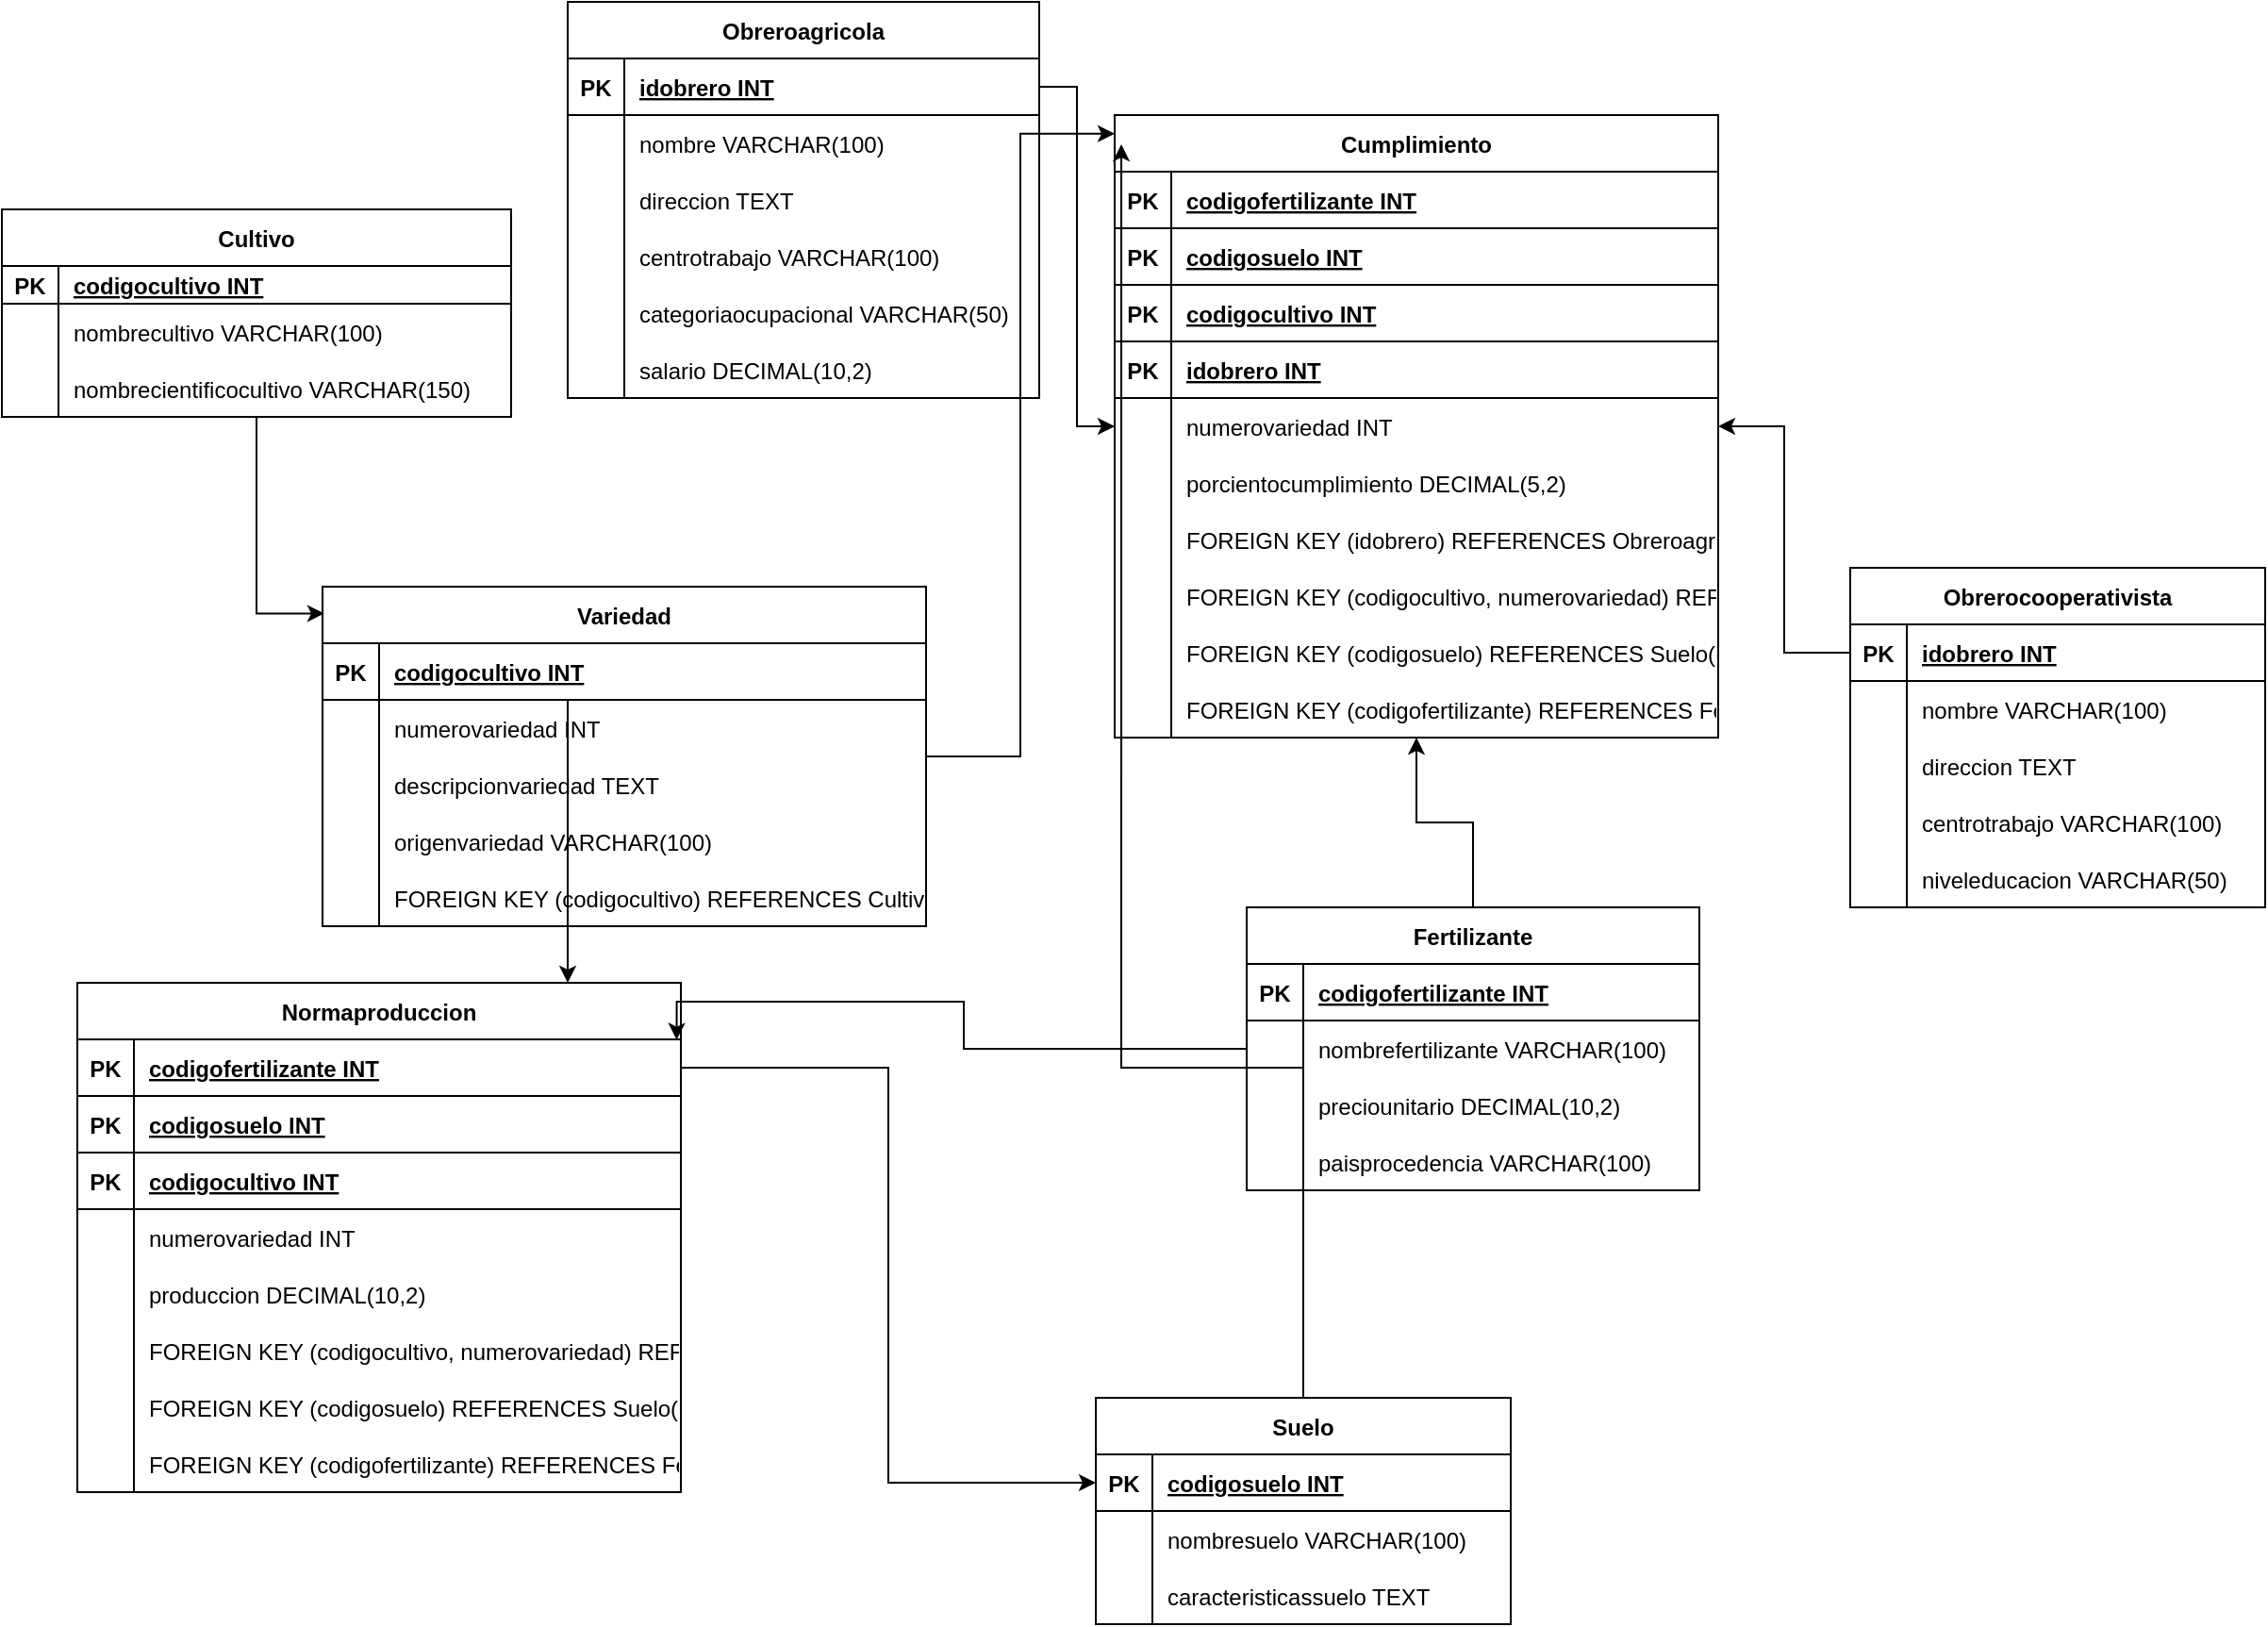 <mxfile version="26.1.1">
  <diagram name="Page-1" id="VPRhKg3xjhyGcCWHnTKq">
    <mxGraphModel dx="2670" dy="1009" grid="1" gridSize="10" guides="1" tooltips="1" connect="1" arrows="1" fold="1" page="1" pageScale="1" pageWidth="850" pageHeight="1100" math="0" shadow="0">
      <root>
        <mxCell id="0" />
        <mxCell id="1" parent="0" />
        <mxCell id="CzLlYmcvjoTz7bw3c2XL-1" value="Cultivo" style="shape=table;startSize=30;container=1;collapsible=1;childLayout=tableLayout;fixedRows=1;rowLines=0;fontStyle=1;align=center;resizeLast=1;" vertex="1" parent="1">
          <mxGeometry x="-800" y="200" width="270" height="110" as="geometry" />
        </mxCell>
        <mxCell id="CzLlYmcvjoTz7bw3c2XL-2" value="" style="shape=tableRow;horizontal=0;startSize=0;swimlaneHead=0;swimlaneBody=0;fillColor=none;collapsible=0;dropTarget=0;points=[[0,0.5],[1,0.5]];portConstraint=eastwest;strokeColor=inherit;top=0;left=0;right=0;bottom=1;" vertex="1" parent="CzLlYmcvjoTz7bw3c2XL-1">
          <mxGeometry y="30" width="270" height="20" as="geometry" />
        </mxCell>
        <mxCell id="CzLlYmcvjoTz7bw3c2XL-3" value="PK" style="shape=partialRectangle;overflow=hidden;connectable=0;fillColor=none;strokeColor=inherit;top=0;left=0;bottom=0;right=0;fontStyle=1;" vertex="1" parent="CzLlYmcvjoTz7bw3c2XL-2">
          <mxGeometry width="30" height="20" as="geometry">
            <mxRectangle width="30" height="20" as="alternateBounds" />
          </mxGeometry>
        </mxCell>
        <mxCell id="CzLlYmcvjoTz7bw3c2XL-4" value="codigocultivo INT " style="shape=partialRectangle;overflow=hidden;connectable=0;fillColor=none;align=left;strokeColor=inherit;top=0;left=0;bottom=0;right=0;spacingLeft=6;fontStyle=5;" vertex="1" parent="CzLlYmcvjoTz7bw3c2XL-2">
          <mxGeometry x="30" width="240" height="20" as="geometry">
            <mxRectangle width="240" height="20" as="alternateBounds" />
          </mxGeometry>
        </mxCell>
        <mxCell id="CzLlYmcvjoTz7bw3c2XL-5" value="" style="shape=tableRow;horizontal=0;startSize=0;swimlaneHead=0;swimlaneBody=0;fillColor=none;collapsible=0;dropTarget=0;points=[[0,0.5],[1,0.5]];portConstraint=eastwest;strokeColor=inherit;top=0;left=0;right=0;bottom=0;" vertex="1" parent="CzLlYmcvjoTz7bw3c2XL-1">
          <mxGeometry y="50" width="270" height="30" as="geometry" />
        </mxCell>
        <mxCell id="CzLlYmcvjoTz7bw3c2XL-6" value="" style="shape=partialRectangle;overflow=hidden;connectable=0;fillColor=none;strokeColor=inherit;top=0;left=0;bottom=0;right=0;" vertex="1" parent="CzLlYmcvjoTz7bw3c2XL-5">
          <mxGeometry width="30" height="30" as="geometry">
            <mxRectangle width="30" height="30" as="alternateBounds" />
          </mxGeometry>
        </mxCell>
        <mxCell id="CzLlYmcvjoTz7bw3c2XL-7" value="nombrecultivo VARCHAR(100)" style="shape=partialRectangle;overflow=hidden;connectable=0;fillColor=none;align=left;strokeColor=inherit;top=0;left=0;bottom=0;right=0;spacingLeft=6;" vertex="1" parent="CzLlYmcvjoTz7bw3c2XL-5">
          <mxGeometry x="30" width="240" height="30" as="geometry">
            <mxRectangle width="240" height="30" as="alternateBounds" />
          </mxGeometry>
        </mxCell>
        <mxCell id="CzLlYmcvjoTz7bw3c2XL-8" value="" style="shape=tableRow;horizontal=0;startSize=0;swimlaneHead=0;swimlaneBody=0;fillColor=none;collapsible=0;dropTarget=0;points=[[0,0.5],[1,0.5]];portConstraint=eastwest;strokeColor=inherit;top=0;left=0;right=0;bottom=0;" vertex="1" parent="CzLlYmcvjoTz7bw3c2XL-1">
          <mxGeometry y="80" width="270" height="30" as="geometry" />
        </mxCell>
        <mxCell id="CzLlYmcvjoTz7bw3c2XL-9" value="" style="shape=partialRectangle;overflow=hidden;connectable=0;fillColor=none;strokeColor=inherit;top=0;left=0;bottom=0;right=0;" vertex="1" parent="CzLlYmcvjoTz7bw3c2XL-8">
          <mxGeometry width="30" height="30" as="geometry">
            <mxRectangle width="30" height="30" as="alternateBounds" />
          </mxGeometry>
        </mxCell>
        <mxCell id="CzLlYmcvjoTz7bw3c2XL-10" value="nombrecientificocultivo VARCHAR(150)" style="shape=partialRectangle;overflow=hidden;connectable=0;fillColor=none;align=left;strokeColor=inherit;top=0;left=0;bottom=0;right=0;spacingLeft=6;" vertex="1" parent="CzLlYmcvjoTz7bw3c2XL-8">
          <mxGeometry x="30" width="240" height="30" as="geometry">
            <mxRectangle width="240" height="30" as="alternateBounds" />
          </mxGeometry>
        </mxCell>
        <mxCell id="CzLlYmcvjoTz7bw3c2XL-11" value="Variedad" style="shape=table;startSize=30;container=1;collapsible=1;childLayout=tableLayout;fixedRows=1;rowLines=0;fontStyle=1;align=center;resizeLast=1;" vertex="1" parent="1">
          <mxGeometry x="-630" y="400" width="320" height="180" as="geometry" />
        </mxCell>
        <mxCell id="CzLlYmcvjoTz7bw3c2XL-12" value="" style="shape=tableRow;horizontal=0;startSize=0;swimlaneHead=0;swimlaneBody=0;fillColor=none;collapsible=0;dropTarget=0;points=[[0,0.5],[1,0.5]];portConstraint=eastwest;strokeColor=inherit;top=0;left=0;right=0;bottom=1;" vertex="1" parent="CzLlYmcvjoTz7bw3c2XL-11">
          <mxGeometry y="30" width="320" height="30" as="geometry" />
        </mxCell>
        <mxCell id="CzLlYmcvjoTz7bw3c2XL-13" value="PK" style="shape=partialRectangle;overflow=hidden;connectable=0;fillColor=none;strokeColor=inherit;top=0;left=0;bottom=0;right=0;fontStyle=1;" vertex="1" parent="CzLlYmcvjoTz7bw3c2XL-12">
          <mxGeometry width="30" height="30" as="geometry">
            <mxRectangle width="30" height="30" as="alternateBounds" />
          </mxGeometry>
        </mxCell>
        <mxCell id="CzLlYmcvjoTz7bw3c2XL-14" value="codigocultivo INT" style="shape=partialRectangle;overflow=hidden;connectable=0;fillColor=none;align=left;strokeColor=inherit;top=0;left=0;bottom=0;right=0;spacingLeft=6;fontStyle=5;" vertex="1" parent="CzLlYmcvjoTz7bw3c2XL-12">
          <mxGeometry x="30" width="290" height="30" as="geometry">
            <mxRectangle width="290" height="30" as="alternateBounds" />
          </mxGeometry>
        </mxCell>
        <mxCell id="CzLlYmcvjoTz7bw3c2XL-15" value="" style="shape=tableRow;horizontal=0;startSize=0;swimlaneHead=0;swimlaneBody=0;fillColor=none;collapsible=0;dropTarget=0;points=[[0,0.5],[1,0.5]];portConstraint=eastwest;strokeColor=inherit;top=0;left=0;right=0;bottom=0;" vertex="1" parent="CzLlYmcvjoTz7bw3c2XL-11">
          <mxGeometry y="60" width="320" height="30" as="geometry" />
        </mxCell>
        <mxCell id="CzLlYmcvjoTz7bw3c2XL-16" value="" style="shape=partialRectangle;overflow=hidden;connectable=0;fillColor=none;strokeColor=inherit;top=0;left=0;bottom=0;right=0;" vertex="1" parent="CzLlYmcvjoTz7bw3c2XL-15">
          <mxGeometry width="30" height="30" as="geometry">
            <mxRectangle width="30" height="30" as="alternateBounds" />
          </mxGeometry>
        </mxCell>
        <mxCell id="CzLlYmcvjoTz7bw3c2XL-17" value="numerovariedad INT" style="shape=partialRectangle;overflow=hidden;connectable=0;fillColor=none;align=left;strokeColor=inherit;top=0;left=0;bottom=0;right=0;spacingLeft=6;" vertex="1" parent="CzLlYmcvjoTz7bw3c2XL-15">
          <mxGeometry x="30" width="290" height="30" as="geometry">
            <mxRectangle width="290" height="30" as="alternateBounds" />
          </mxGeometry>
        </mxCell>
        <mxCell id="CzLlYmcvjoTz7bw3c2XL-18" value="" style="shape=tableRow;horizontal=0;startSize=0;swimlaneHead=0;swimlaneBody=0;fillColor=none;collapsible=0;dropTarget=0;points=[[0,0.5],[1,0.5]];portConstraint=eastwest;strokeColor=inherit;top=0;left=0;right=0;bottom=0;" vertex="1" parent="CzLlYmcvjoTz7bw3c2XL-11">
          <mxGeometry y="90" width="320" height="30" as="geometry" />
        </mxCell>
        <mxCell id="CzLlYmcvjoTz7bw3c2XL-19" value="" style="shape=partialRectangle;overflow=hidden;connectable=0;fillColor=none;strokeColor=inherit;top=0;left=0;bottom=0;right=0;" vertex="1" parent="CzLlYmcvjoTz7bw3c2XL-18">
          <mxGeometry width="30" height="30" as="geometry">
            <mxRectangle width="30" height="30" as="alternateBounds" />
          </mxGeometry>
        </mxCell>
        <mxCell id="CzLlYmcvjoTz7bw3c2XL-20" value="descripcionvariedad TEXT" style="shape=partialRectangle;overflow=hidden;connectable=0;fillColor=none;align=left;strokeColor=inherit;top=0;left=0;bottom=0;right=0;spacingLeft=6;" vertex="1" parent="CzLlYmcvjoTz7bw3c2XL-18">
          <mxGeometry x="30" width="290" height="30" as="geometry">
            <mxRectangle width="290" height="30" as="alternateBounds" />
          </mxGeometry>
        </mxCell>
        <mxCell id="CzLlYmcvjoTz7bw3c2XL-21" value="" style="shape=tableRow;horizontal=0;startSize=0;swimlaneHead=0;swimlaneBody=0;fillColor=none;collapsible=0;dropTarget=0;points=[[0,0.5],[1,0.5]];portConstraint=eastwest;strokeColor=inherit;top=0;left=0;right=0;bottom=0;" vertex="1" parent="CzLlYmcvjoTz7bw3c2XL-11">
          <mxGeometry y="120" width="320" height="30" as="geometry" />
        </mxCell>
        <mxCell id="CzLlYmcvjoTz7bw3c2XL-22" value="" style="shape=partialRectangle;overflow=hidden;connectable=0;fillColor=none;strokeColor=inherit;top=0;left=0;bottom=0;right=0;" vertex="1" parent="CzLlYmcvjoTz7bw3c2XL-21">
          <mxGeometry width="30" height="30" as="geometry">
            <mxRectangle width="30" height="30" as="alternateBounds" />
          </mxGeometry>
        </mxCell>
        <mxCell id="CzLlYmcvjoTz7bw3c2XL-23" value="origenvariedad VARCHAR(100)" style="shape=partialRectangle;overflow=hidden;connectable=0;fillColor=none;align=left;strokeColor=inherit;top=0;left=0;bottom=0;right=0;spacingLeft=6;" vertex="1" parent="CzLlYmcvjoTz7bw3c2XL-21">
          <mxGeometry x="30" width="290" height="30" as="geometry">
            <mxRectangle width="290" height="30" as="alternateBounds" />
          </mxGeometry>
        </mxCell>
        <mxCell id="CzLlYmcvjoTz7bw3c2XL-24" value="" style="shape=tableRow;horizontal=0;startSize=0;swimlaneHead=0;swimlaneBody=0;fillColor=none;collapsible=0;dropTarget=0;points=[[0,0.5],[1,0.5]];portConstraint=eastwest;strokeColor=inherit;top=0;left=0;right=0;bottom=0;" vertex="1" parent="CzLlYmcvjoTz7bw3c2XL-11">
          <mxGeometry y="150" width="320" height="30" as="geometry" />
        </mxCell>
        <mxCell id="CzLlYmcvjoTz7bw3c2XL-25" value="" style="shape=partialRectangle;overflow=hidden;connectable=0;fillColor=none;strokeColor=inherit;top=0;left=0;bottom=0;right=0;" vertex="1" parent="CzLlYmcvjoTz7bw3c2XL-24">
          <mxGeometry width="30" height="30" as="geometry">
            <mxRectangle width="30" height="30" as="alternateBounds" />
          </mxGeometry>
        </mxCell>
        <mxCell id="CzLlYmcvjoTz7bw3c2XL-26" value="FOREIGN KEY (codigocultivo) REFERENCES Cultivo(codigocultivo)" style="shape=partialRectangle;overflow=hidden;connectable=0;fillColor=none;align=left;strokeColor=inherit;top=0;left=0;bottom=0;right=0;spacingLeft=6;" vertex="1" parent="CzLlYmcvjoTz7bw3c2XL-24">
          <mxGeometry x="30" width="290" height="30" as="geometry">
            <mxRectangle width="290" height="30" as="alternateBounds" />
          </mxGeometry>
        </mxCell>
        <mxCell id="CzLlYmcvjoTz7bw3c2XL-27" value="Suelo" style="shape=table;startSize=30;container=1;collapsible=1;childLayout=tableLayout;fixedRows=1;rowLines=0;fontStyle=1;align=center;resizeLast=1;" vertex="1" parent="1">
          <mxGeometry x="-220" y="830" width="220" height="120" as="geometry" />
        </mxCell>
        <mxCell id="CzLlYmcvjoTz7bw3c2XL-28" value="" style="shape=tableRow;horizontal=0;startSize=0;swimlaneHead=0;swimlaneBody=0;fillColor=none;collapsible=0;dropTarget=0;points=[[0,0.5],[1,0.5]];portConstraint=eastwest;strokeColor=inherit;top=0;left=0;right=0;bottom=1;" vertex="1" parent="CzLlYmcvjoTz7bw3c2XL-27">
          <mxGeometry y="30" width="220" height="30" as="geometry" />
        </mxCell>
        <mxCell id="CzLlYmcvjoTz7bw3c2XL-29" value="PK" style="shape=partialRectangle;overflow=hidden;connectable=0;fillColor=none;strokeColor=inherit;top=0;left=0;bottom=0;right=0;fontStyle=1;" vertex="1" parent="CzLlYmcvjoTz7bw3c2XL-28">
          <mxGeometry width="30" height="30" as="geometry">
            <mxRectangle width="30" height="30" as="alternateBounds" />
          </mxGeometry>
        </mxCell>
        <mxCell id="CzLlYmcvjoTz7bw3c2XL-30" value="codigosuelo INT " style="shape=partialRectangle;overflow=hidden;connectable=0;fillColor=none;align=left;strokeColor=inherit;top=0;left=0;bottom=0;right=0;spacingLeft=6;fontStyle=5;" vertex="1" parent="CzLlYmcvjoTz7bw3c2XL-28">
          <mxGeometry x="30" width="190" height="30" as="geometry">
            <mxRectangle width="190" height="30" as="alternateBounds" />
          </mxGeometry>
        </mxCell>
        <mxCell id="CzLlYmcvjoTz7bw3c2XL-31" value="" style="shape=tableRow;horizontal=0;startSize=0;swimlaneHead=0;swimlaneBody=0;fillColor=none;collapsible=0;dropTarget=0;points=[[0,0.5],[1,0.5]];portConstraint=eastwest;strokeColor=inherit;top=0;left=0;right=0;bottom=0;" vertex="1" parent="CzLlYmcvjoTz7bw3c2XL-27">
          <mxGeometry y="60" width="220" height="30" as="geometry" />
        </mxCell>
        <mxCell id="CzLlYmcvjoTz7bw3c2XL-32" value="" style="shape=partialRectangle;overflow=hidden;connectable=0;fillColor=none;strokeColor=inherit;top=0;left=0;bottom=0;right=0;" vertex="1" parent="CzLlYmcvjoTz7bw3c2XL-31">
          <mxGeometry width="30" height="30" as="geometry">
            <mxRectangle width="30" height="30" as="alternateBounds" />
          </mxGeometry>
        </mxCell>
        <mxCell id="CzLlYmcvjoTz7bw3c2XL-33" value="nombresuelo VARCHAR(100)" style="shape=partialRectangle;overflow=hidden;connectable=0;fillColor=none;align=left;strokeColor=inherit;top=0;left=0;bottom=0;right=0;spacingLeft=6;" vertex="1" parent="CzLlYmcvjoTz7bw3c2XL-31">
          <mxGeometry x="30" width="190" height="30" as="geometry">
            <mxRectangle width="190" height="30" as="alternateBounds" />
          </mxGeometry>
        </mxCell>
        <mxCell id="CzLlYmcvjoTz7bw3c2XL-34" value="" style="shape=tableRow;horizontal=0;startSize=0;swimlaneHead=0;swimlaneBody=0;fillColor=none;collapsible=0;dropTarget=0;points=[[0,0.5],[1,0.5]];portConstraint=eastwest;strokeColor=inherit;top=0;left=0;right=0;bottom=0;" vertex="1" parent="CzLlYmcvjoTz7bw3c2XL-27">
          <mxGeometry y="90" width="220" height="30" as="geometry" />
        </mxCell>
        <mxCell id="CzLlYmcvjoTz7bw3c2XL-35" value="" style="shape=partialRectangle;overflow=hidden;connectable=0;fillColor=none;strokeColor=inherit;top=0;left=0;bottom=0;right=0;" vertex="1" parent="CzLlYmcvjoTz7bw3c2XL-34">
          <mxGeometry width="30" height="30" as="geometry">
            <mxRectangle width="30" height="30" as="alternateBounds" />
          </mxGeometry>
        </mxCell>
        <mxCell id="CzLlYmcvjoTz7bw3c2XL-36" value="caracteristicassuelo TEXT" style="shape=partialRectangle;overflow=hidden;connectable=0;fillColor=none;align=left;strokeColor=inherit;top=0;left=0;bottom=0;right=0;spacingLeft=6;" vertex="1" parent="CzLlYmcvjoTz7bw3c2XL-34">
          <mxGeometry x="30" width="190" height="30" as="geometry">
            <mxRectangle width="190" height="30" as="alternateBounds" />
          </mxGeometry>
        </mxCell>
        <mxCell id="CzLlYmcvjoTz7bw3c2XL-152" style="edgeStyle=orthogonalEdgeStyle;rounded=0;orthogonalLoop=1;jettySize=auto;html=1;" edge="1" parent="1" source="CzLlYmcvjoTz7bw3c2XL-37" target="CzLlYmcvjoTz7bw3c2XL-110">
          <mxGeometry relative="1" as="geometry" />
        </mxCell>
        <mxCell id="CzLlYmcvjoTz7bw3c2XL-37" value="Fertilizante" style="shape=table;startSize=30;container=1;collapsible=1;childLayout=tableLayout;fixedRows=1;rowLines=0;fontStyle=1;align=center;resizeLast=1;" vertex="1" parent="1">
          <mxGeometry x="-140" y="570" width="240" height="150" as="geometry" />
        </mxCell>
        <mxCell id="CzLlYmcvjoTz7bw3c2XL-38" value="" style="shape=tableRow;horizontal=0;startSize=0;swimlaneHead=0;swimlaneBody=0;fillColor=none;collapsible=0;dropTarget=0;points=[[0,0.5],[1,0.5]];portConstraint=eastwest;strokeColor=inherit;top=0;left=0;right=0;bottom=1;" vertex="1" parent="CzLlYmcvjoTz7bw3c2XL-37">
          <mxGeometry y="30" width="240" height="30" as="geometry" />
        </mxCell>
        <mxCell id="CzLlYmcvjoTz7bw3c2XL-39" value="PK" style="shape=partialRectangle;overflow=hidden;connectable=0;fillColor=none;strokeColor=inherit;top=0;left=0;bottom=0;right=0;fontStyle=1;" vertex="1" parent="CzLlYmcvjoTz7bw3c2XL-38">
          <mxGeometry width="30" height="30" as="geometry">
            <mxRectangle width="30" height="30" as="alternateBounds" />
          </mxGeometry>
        </mxCell>
        <mxCell id="CzLlYmcvjoTz7bw3c2XL-40" value="codigofertilizante INT " style="shape=partialRectangle;overflow=hidden;connectable=0;fillColor=none;align=left;strokeColor=inherit;top=0;left=0;bottom=0;right=0;spacingLeft=6;fontStyle=5;" vertex="1" parent="CzLlYmcvjoTz7bw3c2XL-38">
          <mxGeometry x="30" width="210" height="30" as="geometry">
            <mxRectangle width="210" height="30" as="alternateBounds" />
          </mxGeometry>
        </mxCell>
        <mxCell id="CzLlYmcvjoTz7bw3c2XL-41" value="" style="shape=tableRow;horizontal=0;startSize=0;swimlaneHead=0;swimlaneBody=0;fillColor=none;collapsible=0;dropTarget=0;points=[[0,0.5],[1,0.5]];portConstraint=eastwest;strokeColor=inherit;top=0;left=0;right=0;bottom=0;" vertex="1" parent="CzLlYmcvjoTz7bw3c2XL-37">
          <mxGeometry y="60" width="240" height="30" as="geometry" />
        </mxCell>
        <mxCell id="CzLlYmcvjoTz7bw3c2XL-42" value="" style="shape=partialRectangle;overflow=hidden;connectable=0;fillColor=none;strokeColor=inherit;top=0;left=0;bottom=0;right=0;" vertex="1" parent="CzLlYmcvjoTz7bw3c2XL-41">
          <mxGeometry width="30" height="30" as="geometry">
            <mxRectangle width="30" height="30" as="alternateBounds" />
          </mxGeometry>
        </mxCell>
        <mxCell id="CzLlYmcvjoTz7bw3c2XL-43" value="nombrefertilizante VARCHAR(100)" style="shape=partialRectangle;overflow=hidden;connectable=0;fillColor=none;align=left;strokeColor=inherit;top=0;left=0;bottom=0;right=0;spacingLeft=6;" vertex="1" parent="CzLlYmcvjoTz7bw3c2XL-41">
          <mxGeometry x="30" width="210" height="30" as="geometry">
            <mxRectangle width="210" height="30" as="alternateBounds" />
          </mxGeometry>
        </mxCell>
        <mxCell id="CzLlYmcvjoTz7bw3c2XL-44" value="" style="shape=tableRow;horizontal=0;startSize=0;swimlaneHead=0;swimlaneBody=0;fillColor=none;collapsible=0;dropTarget=0;points=[[0,0.5],[1,0.5]];portConstraint=eastwest;strokeColor=inherit;top=0;left=0;right=0;bottom=0;" vertex="1" parent="CzLlYmcvjoTz7bw3c2XL-37">
          <mxGeometry y="90" width="240" height="30" as="geometry" />
        </mxCell>
        <mxCell id="CzLlYmcvjoTz7bw3c2XL-45" value="" style="shape=partialRectangle;overflow=hidden;connectable=0;fillColor=none;strokeColor=inherit;top=0;left=0;bottom=0;right=0;" vertex="1" parent="CzLlYmcvjoTz7bw3c2XL-44">
          <mxGeometry width="30" height="30" as="geometry">
            <mxRectangle width="30" height="30" as="alternateBounds" />
          </mxGeometry>
        </mxCell>
        <mxCell id="CzLlYmcvjoTz7bw3c2XL-46" value="preciounitario DECIMAL(10,2)" style="shape=partialRectangle;overflow=hidden;connectable=0;fillColor=none;align=left;strokeColor=inherit;top=0;left=0;bottom=0;right=0;spacingLeft=6;" vertex="1" parent="CzLlYmcvjoTz7bw3c2XL-44">
          <mxGeometry x="30" width="210" height="30" as="geometry">
            <mxRectangle width="210" height="30" as="alternateBounds" />
          </mxGeometry>
        </mxCell>
        <mxCell id="CzLlYmcvjoTz7bw3c2XL-47" value="" style="shape=tableRow;horizontal=0;startSize=0;swimlaneHead=0;swimlaneBody=0;fillColor=none;collapsible=0;dropTarget=0;points=[[0,0.5],[1,0.5]];portConstraint=eastwest;strokeColor=inherit;top=0;left=0;right=0;bottom=0;" vertex="1" parent="CzLlYmcvjoTz7bw3c2XL-37">
          <mxGeometry y="120" width="240" height="30" as="geometry" />
        </mxCell>
        <mxCell id="CzLlYmcvjoTz7bw3c2XL-48" value="" style="shape=partialRectangle;overflow=hidden;connectable=0;fillColor=none;strokeColor=inherit;top=0;left=0;bottom=0;right=0;" vertex="1" parent="CzLlYmcvjoTz7bw3c2XL-47">
          <mxGeometry width="30" height="30" as="geometry">
            <mxRectangle width="30" height="30" as="alternateBounds" />
          </mxGeometry>
        </mxCell>
        <mxCell id="CzLlYmcvjoTz7bw3c2XL-49" value="paisprocedencia VARCHAR(100)" style="shape=partialRectangle;overflow=hidden;connectable=0;fillColor=none;align=left;strokeColor=inherit;top=0;left=0;bottom=0;right=0;spacingLeft=6;" vertex="1" parent="CzLlYmcvjoTz7bw3c2XL-47">
          <mxGeometry x="30" width="210" height="30" as="geometry">
            <mxRectangle width="210" height="30" as="alternateBounds" />
          </mxGeometry>
        </mxCell>
        <mxCell id="CzLlYmcvjoTz7bw3c2XL-50" value="Normaproduccion" style="shape=table;startSize=30;container=1;collapsible=1;childLayout=tableLayout;fixedRows=1;rowLines=0;fontStyle=1;align=center;resizeLast=1;" vertex="1" parent="1">
          <mxGeometry x="-760" y="610" width="320" height="270" as="geometry" />
        </mxCell>
        <mxCell id="CzLlYmcvjoTz7bw3c2XL-51" value="" style="shape=tableRow;horizontal=0;startSize=0;swimlaneHead=0;swimlaneBody=0;fillColor=none;collapsible=0;dropTarget=0;points=[[0,0.5],[1,0.5]];portConstraint=eastwest;strokeColor=inherit;top=0;left=0;right=0;bottom=1;" vertex="1" parent="CzLlYmcvjoTz7bw3c2XL-50">
          <mxGeometry y="30" width="320" height="30" as="geometry" />
        </mxCell>
        <mxCell id="CzLlYmcvjoTz7bw3c2XL-52" value="PK" style="shape=partialRectangle;overflow=hidden;connectable=0;fillColor=none;strokeColor=inherit;top=0;left=0;bottom=0;right=0;fontStyle=1;" vertex="1" parent="CzLlYmcvjoTz7bw3c2XL-51">
          <mxGeometry width="30" height="30" as="geometry">
            <mxRectangle width="30" height="30" as="alternateBounds" />
          </mxGeometry>
        </mxCell>
        <mxCell id="CzLlYmcvjoTz7bw3c2XL-53" value="codigofertilizante INT" style="shape=partialRectangle;overflow=hidden;connectable=0;fillColor=none;align=left;strokeColor=inherit;top=0;left=0;bottom=0;right=0;spacingLeft=6;fontStyle=5;" vertex="1" parent="CzLlYmcvjoTz7bw3c2XL-51">
          <mxGeometry x="30" width="290" height="30" as="geometry">
            <mxRectangle width="290" height="30" as="alternateBounds" />
          </mxGeometry>
        </mxCell>
        <mxCell id="CzLlYmcvjoTz7bw3c2XL-54" value="" style="shape=tableRow;horizontal=0;startSize=0;swimlaneHead=0;swimlaneBody=0;fillColor=none;collapsible=0;dropTarget=0;points=[[0,0.5],[1,0.5]];portConstraint=eastwest;strokeColor=inherit;top=0;left=0;right=0;bottom=1;" vertex="1" parent="CzLlYmcvjoTz7bw3c2XL-50">
          <mxGeometry y="60" width="320" height="30" as="geometry" />
        </mxCell>
        <mxCell id="CzLlYmcvjoTz7bw3c2XL-55" value="PK" style="shape=partialRectangle;overflow=hidden;connectable=0;fillColor=none;strokeColor=inherit;top=0;left=0;bottom=0;right=0;fontStyle=1;" vertex="1" parent="CzLlYmcvjoTz7bw3c2XL-54">
          <mxGeometry width="30" height="30" as="geometry">
            <mxRectangle width="30" height="30" as="alternateBounds" />
          </mxGeometry>
        </mxCell>
        <mxCell id="CzLlYmcvjoTz7bw3c2XL-56" value="codigosuelo INT" style="shape=partialRectangle;overflow=hidden;connectable=0;fillColor=none;align=left;strokeColor=inherit;top=0;left=0;bottom=0;right=0;spacingLeft=6;fontStyle=5;" vertex="1" parent="CzLlYmcvjoTz7bw3c2XL-54">
          <mxGeometry x="30" width="290" height="30" as="geometry">
            <mxRectangle width="290" height="30" as="alternateBounds" />
          </mxGeometry>
        </mxCell>
        <mxCell id="CzLlYmcvjoTz7bw3c2XL-57" value="" style="shape=tableRow;horizontal=0;startSize=0;swimlaneHead=0;swimlaneBody=0;fillColor=none;collapsible=0;dropTarget=0;points=[[0,0.5],[1,0.5]];portConstraint=eastwest;strokeColor=inherit;top=0;left=0;right=0;bottom=1;" vertex="1" parent="CzLlYmcvjoTz7bw3c2XL-50">
          <mxGeometry y="90" width="320" height="30" as="geometry" />
        </mxCell>
        <mxCell id="CzLlYmcvjoTz7bw3c2XL-58" value="PK" style="shape=partialRectangle;overflow=hidden;connectable=0;fillColor=none;strokeColor=inherit;top=0;left=0;bottom=0;right=0;fontStyle=1;" vertex="1" parent="CzLlYmcvjoTz7bw3c2XL-57">
          <mxGeometry width="30" height="30" as="geometry">
            <mxRectangle width="30" height="30" as="alternateBounds" />
          </mxGeometry>
        </mxCell>
        <mxCell id="CzLlYmcvjoTz7bw3c2XL-59" value="codigocultivo INT" style="shape=partialRectangle;overflow=hidden;connectable=0;fillColor=none;align=left;strokeColor=inherit;top=0;left=0;bottom=0;right=0;spacingLeft=6;fontStyle=5;" vertex="1" parent="CzLlYmcvjoTz7bw3c2XL-57">
          <mxGeometry x="30" width="290" height="30" as="geometry">
            <mxRectangle width="290" height="30" as="alternateBounds" />
          </mxGeometry>
        </mxCell>
        <mxCell id="CzLlYmcvjoTz7bw3c2XL-60" value="" style="shape=tableRow;horizontal=0;startSize=0;swimlaneHead=0;swimlaneBody=0;fillColor=none;collapsible=0;dropTarget=0;points=[[0,0.5],[1,0.5]];portConstraint=eastwest;strokeColor=inherit;top=0;left=0;right=0;bottom=0;" vertex="1" parent="CzLlYmcvjoTz7bw3c2XL-50">
          <mxGeometry y="120" width="320" height="30" as="geometry" />
        </mxCell>
        <mxCell id="CzLlYmcvjoTz7bw3c2XL-61" value="" style="shape=partialRectangle;overflow=hidden;connectable=0;fillColor=none;strokeColor=inherit;top=0;left=0;bottom=0;right=0;" vertex="1" parent="CzLlYmcvjoTz7bw3c2XL-60">
          <mxGeometry width="30" height="30" as="geometry">
            <mxRectangle width="30" height="30" as="alternateBounds" />
          </mxGeometry>
        </mxCell>
        <mxCell id="CzLlYmcvjoTz7bw3c2XL-62" value="numerovariedad INT" style="shape=partialRectangle;overflow=hidden;connectable=0;fillColor=none;align=left;strokeColor=inherit;top=0;left=0;bottom=0;right=0;spacingLeft=6;" vertex="1" parent="CzLlYmcvjoTz7bw3c2XL-60">
          <mxGeometry x="30" width="290" height="30" as="geometry">
            <mxRectangle width="290" height="30" as="alternateBounds" />
          </mxGeometry>
        </mxCell>
        <mxCell id="CzLlYmcvjoTz7bw3c2XL-63" value="" style="shape=tableRow;horizontal=0;startSize=0;swimlaneHead=0;swimlaneBody=0;fillColor=none;collapsible=0;dropTarget=0;points=[[0,0.5],[1,0.5]];portConstraint=eastwest;strokeColor=inherit;top=0;left=0;right=0;bottom=0;" vertex="1" parent="CzLlYmcvjoTz7bw3c2XL-50">
          <mxGeometry y="150" width="320" height="30" as="geometry" />
        </mxCell>
        <mxCell id="CzLlYmcvjoTz7bw3c2XL-64" value="" style="shape=partialRectangle;overflow=hidden;connectable=0;fillColor=none;strokeColor=inherit;top=0;left=0;bottom=0;right=0;" vertex="1" parent="CzLlYmcvjoTz7bw3c2XL-63">
          <mxGeometry width="30" height="30" as="geometry">
            <mxRectangle width="30" height="30" as="alternateBounds" />
          </mxGeometry>
        </mxCell>
        <mxCell id="CzLlYmcvjoTz7bw3c2XL-65" value="produccion DECIMAL(10,2)" style="shape=partialRectangle;overflow=hidden;connectable=0;fillColor=none;align=left;strokeColor=inherit;top=0;left=0;bottom=0;right=0;spacingLeft=6;" vertex="1" parent="CzLlYmcvjoTz7bw3c2XL-63">
          <mxGeometry x="30" width="290" height="30" as="geometry">
            <mxRectangle width="290" height="30" as="alternateBounds" />
          </mxGeometry>
        </mxCell>
        <mxCell id="CzLlYmcvjoTz7bw3c2XL-66" value="" style="shape=tableRow;horizontal=0;startSize=0;swimlaneHead=0;swimlaneBody=0;fillColor=none;collapsible=0;dropTarget=0;points=[[0,0.5],[1,0.5]];portConstraint=eastwest;strokeColor=inherit;top=0;left=0;right=0;bottom=0;" vertex="1" parent="CzLlYmcvjoTz7bw3c2XL-50">
          <mxGeometry y="180" width="320" height="30" as="geometry" />
        </mxCell>
        <mxCell id="CzLlYmcvjoTz7bw3c2XL-67" value="" style="shape=partialRectangle;overflow=hidden;connectable=0;fillColor=none;strokeColor=inherit;top=0;left=0;bottom=0;right=0;" vertex="1" parent="CzLlYmcvjoTz7bw3c2XL-66">
          <mxGeometry width="30" height="30" as="geometry">
            <mxRectangle width="30" height="30" as="alternateBounds" />
          </mxGeometry>
        </mxCell>
        <mxCell id="CzLlYmcvjoTz7bw3c2XL-68" value="FOREIGN KEY (codigocultivo, numerovariedad) REFERENCES Variedad(codigocultivo, numerovariedad)" style="shape=partialRectangle;overflow=hidden;connectable=0;fillColor=none;align=left;strokeColor=inherit;top=0;left=0;bottom=0;right=0;spacingLeft=6;" vertex="1" parent="CzLlYmcvjoTz7bw3c2XL-66">
          <mxGeometry x="30" width="290" height="30" as="geometry">
            <mxRectangle width="290" height="30" as="alternateBounds" />
          </mxGeometry>
        </mxCell>
        <mxCell id="CzLlYmcvjoTz7bw3c2XL-69" value="" style="shape=tableRow;horizontal=0;startSize=0;swimlaneHead=0;swimlaneBody=0;fillColor=none;collapsible=0;dropTarget=0;points=[[0,0.5],[1,0.5]];portConstraint=eastwest;strokeColor=inherit;top=0;left=0;right=0;bottom=0;" vertex="1" parent="CzLlYmcvjoTz7bw3c2XL-50">
          <mxGeometry y="210" width="320" height="30" as="geometry" />
        </mxCell>
        <mxCell id="CzLlYmcvjoTz7bw3c2XL-70" value="" style="shape=partialRectangle;overflow=hidden;connectable=0;fillColor=none;strokeColor=inherit;top=0;left=0;bottom=0;right=0;" vertex="1" parent="CzLlYmcvjoTz7bw3c2XL-69">
          <mxGeometry width="30" height="30" as="geometry">
            <mxRectangle width="30" height="30" as="alternateBounds" />
          </mxGeometry>
        </mxCell>
        <mxCell id="CzLlYmcvjoTz7bw3c2XL-71" value="FOREIGN KEY (codigosuelo) REFERENCES Suelo(codigosuelo)" style="shape=partialRectangle;overflow=hidden;connectable=0;fillColor=none;align=left;strokeColor=inherit;top=0;left=0;bottom=0;right=0;spacingLeft=6;" vertex="1" parent="CzLlYmcvjoTz7bw3c2XL-69">
          <mxGeometry x="30" width="290" height="30" as="geometry">
            <mxRectangle width="290" height="30" as="alternateBounds" />
          </mxGeometry>
        </mxCell>
        <mxCell id="CzLlYmcvjoTz7bw3c2XL-72" value="" style="shape=tableRow;horizontal=0;startSize=0;swimlaneHead=0;swimlaneBody=0;fillColor=none;collapsible=0;dropTarget=0;points=[[0,0.5],[1,0.5]];portConstraint=eastwest;strokeColor=inherit;top=0;left=0;right=0;bottom=0;" vertex="1" parent="CzLlYmcvjoTz7bw3c2XL-50">
          <mxGeometry y="240" width="320" height="30" as="geometry" />
        </mxCell>
        <mxCell id="CzLlYmcvjoTz7bw3c2XL-73" value="" style="shape=partialRectangle;overflow=hidden;connectable=0;fillColor=none;strokeColor=inherit;top=0;left=0;bottom=0;right=0;" vertex="1" parent="CzLlYmcvjoTz7bw3c2XL-72">
          <mxGeometry width="30" height="30" as="geometry">
            <mxRectangle width="30" height="30" as="alternateBounds" />
          </mxGeometry>
        </mxCell>
        <mxCell id="CzLlYmcvjoTz7bw3c2XL-74" value="FOREIGN KEY (codigofertilizante) REFERENCES Fertilizante(codigofertilizante)" style="shape=partialRectangle;overflow=hidden;connectable=0;fillColor=none;align=left;strokeColor=inherit;top=0;left=0;bottom=0;right=0;spacingLeft=6;" vertex="1" parent="CzLlYmcvjoTz7bw3c2XL-72">
          <mxGeometry x="30" width="290" height="30" as="geometry">
            <mxRectangle width="290" height="30" as="alternateBounds" />
          </mxGeometry>
        </mxCell>
        <mxCell id="CzLlYmcvjoTz7bw3c2XL-75" value="Obreroagricola" style="shape=table;startSize=30;container=1;collapsible=1;childLayout=tableLayout;fixedRows=1;rowLines=0;fontStyle=1;align=center;resizeLast=1;" vertex="1" parent="1">
          <mxGeometry x="-500" y="90" width="250" height="210" as="geometry" />
        </mxCell>
        <mxCell id="CzLlYmcvjoTz7bw3c2XL-76" value="" style="shape=tableRow;horizontal=0;startSize=0;swimlaneHead=0;swimlaneBody=0;fillColor=none;collapsible=0;dropTarget=0;points=[[0,0.5],[1,0.5]];portConstraint=eastwest;strokeColor=inherit;top=0;left=0;right=0;bottom=1;" vertex="1" parent="CzLlYmcvjoTz7bw3c2XL-75">
          <mxGeometry y="30" width="250" height="30" as="geometry" />
        </mxCell>
        <mxCell id="CzLlYmcvjoTz7bw3c2XL-77" value="PK" style="shape=partialRectangle;overflow=hidden;connectable=0;fillColor=none;strokeColor=inherit;top=0;left=0;bottom=0;right=0;fontStyle=1;" vertex="1" parent="CzLlYmcvjoTz7bw3c2XL-76">
          <mxGeometry width="30" height="30" as="geometry">
            <mxRectangle width="30" height="30" as="alternateBounds" />
          </mxGeometry>
        </mxCell>
        <mxCell id="CzLlYmcvjoTz7bw3c2XL-78" value="idobrero INT " style="shape=partialRectangle;overflow=hidden;connectable=0;fillColor=none;align=left;strokeColor=inherit;top=0;left=0;bottom=0;right=0;spacingLeft=6;fontStyle=5;" vertex="1" parent="CzLlYmcvjoTz7bw3c2XL-76">
          <mxGeometry x="30" width="220" height="30" as="geometry">
            <mxRectangle width="220" height="30" as="alternateBounds" />
          </mxGeometry>
        </mxCell>
        <mxCell id="CzLlYmcvjoTz7bw3c2XL-79" value="" style="shape=tableRow;horizontal=0;startSize=0;swimlaneHead=0;swimlaneBody=0;fillColor=none;collapsible=0;dropTarget=0;points=[[0,0.5],[1,0.5]];portConstraint=eastwest;strokeColor=inherit;top=0;left=0;right=0;bottom=0;" vertex="1" parent="CzLlYmcvjoTz7bw3c2XL-75">
          <mxGeometry y="60" width="250" height="30" as="geometry" />
        </mxCell>
        <mxCell id="CzLlYmcvjoTz7bw3c2XL-80" value="" style="shape=partialRectangle;overflow=hidden;connectable=0;fillColor=none;strokeColor=inherit;top=0;left=0;bottom=0;right=0;" vertex="1" parent="CzLlYmcvjoTz7bw3c2XL-79">
          <mxGeometry width="30" height="30" as="geometry">
            <mxRectangle width="30" height="30" as="alternateBounds" />
          </mxGeometry>
        </mxCell>
        <mxCell id="CzLlYmcvjoTz7bw3c2XL-81" value="nombre VARCHAR(100)" style="shape=partialRectangle;overflow=hidden;connectable=0;fillColor=none;align=left;strokeColor=inherit;top=0;left=0;bottom=0;right=0;spacingLeft=6;" vertex="1" parent="CzLlYmcvjoTz7bw3c2XL-79">
          <mxGeometry x="30" width="220" height="30" as="geometry">
            <mxRectangle width="220" height="30" as="alternateBounds" />
          </mxGeometry>
        </mxCell>
        <mxCell id="CzLlYmcvjoTz7bw3c2XL-82" value="" style="shape=tableRow;horizontal=0;startSize=0;swimlaneHead=0;swimlaneBody=0;fillColor=none;collapsible=0;dropTarget=0;points=[[0,0.5],[1,0.5]];portConstraint=eastwest;strokeColor=inherit;top=0;left=0;right=0;bottom=0;" vertex="1" parent="CzLlYmcvjoTz7bw3c2XL-75">
          <mxGeometry y="90" width="250" height="30" as="geometry" />
        </mxCell>
        <mxCell id="CzLlYmcvjoTz7bw3c2XL-83" value="" style="shape=partialRectangle;overflow=hidden;connectable=0;fillColor=none;strokeColor=inherit;top=0;left=0;bottom=0;right=0;" vertex="1" parent="CzLlYmcvjoTz7bw3c2XL-82">
          <mxGeometry width="30" height="30" as="geometry">
            <mxRectangle width="30" height="30" as="alternateBounds" />
          </mxGeometry>
        </mxCell>
        <mxCell id="CzLlYmcvjoTz7bw3c2XL-84" value="direccion TEXT" style="shape=partialRectangle;overflow=hidden;connectable=0;fillColor=none;align=left;strokeColor=inherit;top=0;left=0;bottom=0;right=0;spacingLeft=6;" vertex="1" parent="CzLlYmcvjoTz7bw3c2XL-82">
          <mxGeometry x="30" width="220" height="30" as="geometry">
            <mxRectangle width="220" height="30" as="alternateBounds" />
          </mxGeometry>
        </mxCell>
        <mxCell id="CzLlYmcvjoTz7bw3c2XL-85" value="" style="shape=tableRow;horizontal=0;startSize=0;swimlaneHead=0;swimlaneBody=0;fillColor=none;collapsible=0;dropTarget=0;points=[[0,0.5],[1,0.5]];portConstraint=eastwest;strokeColor=inherit;top=0;left=0;right=0;bottom=0;" vertex="1" parent="CzLlYmcvjoTz7bw3c2XL-75">
          <mxGeometry y="120" width="250" height="30" as="geometry" />
        </mxCell>
        <mxCell id="CzLlYmcvjoTz7bw3c2XL-86" value="" style="shape=partialRectangle;overflow=hidden;connectable=0;fillColor=none;strokeColor=inherit;top=0;left=0;bottom=0;right=0;" vertex="1" parent="CzLlYmcvjoTz7bw3c2XL-85">
          <mxGeometry width="30" height="30" as="geometry">
            <mxRectangle width="30" height="30" as="alternateBounds" />
          </mxGeometry>
        </mxCell>
        <mxCell id="CzLlYmcvjoTz7bw3c2XL-87" value="centrotrabajo VARCHAR(100)" style="shape=partialRectangle;overflow=hidden;connectable=0;fillColor=none;align=left;strokeColor=inherit;top=0;left=0;bottom=0;right=0;spacingLeft=6;" vertex="1" parent="CzLlYmcvjoTz7bw3c2XL-85">
          <mxGeometry x="30" width="220" height="30" as="geometry">
            <mxRectangle width="220" height="30" as="alternateBounds" />
          </mxGeometry>
        </mxCell>
        <mxCell id="CzLlYmcvjoTz7bw3c2XL-88" value="" style="shape=tableRow;horizontal=0;startSize=0;swimlaneHead=0;swimlaneBody=0;fillColor=none;collapsible=0;dropTarget=0;points=[[0,0.5],[1,0.5]];portConstraint=eastwest;strokeColor=inherit;top=0;left=0;right=0;bottom=0;" vertex="1" parent="CzLlYmcvjoTz7bw3c2XL-75">
          <mxGeometry y="150" width="250" height="30" as="geometry" />
        </mxCell>
        <mxCell id="CzLlYmcvjoTz7bw3c2XL-89" value="" style="shape=partialRectangle;overflow=hidden;connectable=0;fillColor=none;strokeColor=inherit;top=0;left=0;bottom=0;right=0;" vertex="1" parent="CzLlYmcvjoTz7bw3c2XL-88">
          <mxGeometry width="30" height="30" as="geometry">
            <mxRectangle width="30" height="30" as="alternateBounds" />
          </mxGeometry>
        </mxCell>
        <mxCell id="CzLlYmcvjoTz7bw3c2XL-90" value="categoriaocupacional VARCHAR(50)" style="shape=partialRectangle;overflow=hidden;connectable=0;fillColor=none;align=left;strokeColor=inherit;top=0;left=0;bottom=0;right=0;spacingLeft=6;" vertex="1" parent="CzLlYmcvjoTz7bw3c2XL-88">
          <mxGeometry x="30" width="220" height="30" as="geometry">
            <mxRectangle width="220" height="30" as="alternateBounds" />
          </mxGeometry>
        </mxCell>
        <mxCell id="CzLlYmcvjoTz7bw3c2XL-91" value="" style="shape=tableRow;horizontal=0;startSize=0;swimlaneHead=0;swimlaneBody=0;fillColor=none;collapsible=0;dropTarget=0;points=[[0,0.5],[1,0.5]];portConstraint=eastwest;strokeColor=inherit;top=0;left=0;right=0;bottom=0;" vertex="1" parent="CzLlYmcvjoTz7bw3c2XL-75">
          <mxGeometry y="180" width="250" height="30" as="geometry" />
        </mxCell>
        <mxCell id="CzLlYmcvjoTz7bw3c2XL-92" value="" style="shape=partialRectangle;overflow=hidden;connectable=0;fillColor=none;strokeColor=inherit;top=0;left=0;bottom=0;right=0;" vertex="1" parent="CzLlYmcvjoTz7bw3c2XL-91">
          <mxGeometry width="30" height="30" as="geometry">
            <mxRectangle width="30" height="30" as="alternateBounds" />
          </mxGeometry>
        </mxCell>
        <mxCell id="CzLlYmcvjoTz7bw3c2XL-93" value="salario DECIMAL(10,2)" style="shape=partialRectangle;overflow=hidden;connectable=0;fillColor=none;align=left;strokeColor=inherit;top=0;left=0;bottom=0;right=0;spacingLeft=6;" vertex="1" parent="CzLlYmcvjoTz7bw3c2XL-91">
          <mxGeometry x="30" width="220" height="30" as="geometry">
            <mxRectangle width="220" height="30" as="alternateBounds" />
          </mxGeometry>
        </mxCell>
        <mxCell id="CzLlYmcvjoTz7bw3c2XL-94" value="Obrerocooperativista" style="shape=table;startSize=30;container=1;collapsible=1;childLayout=tableLayout;fixedRows=1;rowLines=0;fontStyle=1;align=center;resizeLast=1;" vertex="1" parent="1">
          <mxGeometry x="180" y="390" width="220" height="180" as="geometry" />
        </mxCell>
        <mxCell id="CzLlYmcvjoTz7bw3c2XL-95" value="" style="shape=tableRow;horizontal=0;startSize=0;swimlaneHead=0;swimlaneBody=0;fillColor=none;collapsible=0;dropTarget=0;points=[[0,0.5],[1,0.5]];portConstraint=eastwest;strokeColor=inherit;top=0;left=0;right=0;bottom=1;" vertex="1" parent="CzLlYmcvjoTz7bw3c2XL-94">
          <mxGeometry y="30" width="220" height="30" as="geometry" />
        </mxCell>
        <mxCell id="CzLlYmcvjoTz7bw3c2XL-96" value="PK" style="shape=partialRectangle;overflow=hidden;connectable=0;fillColor=none;strokeColor=inherit;top=0;left=0;bottom=0;right=0;fontStyle=1;" vertex="1" parent="CzLlYmcvjoTz7bw3c2XL-95">
          <mxGeometry width="30" height="30" as="geometry">
            <mxRectangle width="30" height="30" as="alternateBounds" />
          </mxGeometry>
        </mxCell>
        <mxCell id="CzLlYmcvjoTz7bw3c2XL-97" value="idobrero INT " style="shape=partialRectangle;overflow=hidden;connectable=0;fillColor=none;align=left;strokeColor=inherit;top=0;left=0;bottom=0;right=0;spacingLeft=6;fontStyle=5;" vertex="1" parent="CzLlYmcvjoTz7bw3c2XL-95">
          <mxGeometry x="30" width="190" height="30" as="geometry">
            <mxRectangle width="190" height="30" as="alternateBounds" />
          </mxGeometry>
        </mxCell>
        <mxCell id="CzLlYmcvjoTz7bw3c2XL-98" value="" style="shape=tableRow;horizontal=0;startSize=0;swimlaneHead=0;swimlaneBody=0;fillColor=none;collapsible=0;dropTarget=0;points=[[0,0.5],[1,0.5]];portConstraint=eastwest;strokeColor=inherit;top=0;left=0;right=0;bottom=0;" vertex="1" parent="CzLlYmcvjoTz7bw3c2XL-94">
          <mxGeometry y="60" width="220" height="30" as="geometry" />
        </mxCell>
        <mxCell id="CzLlYmcvjoTz7bw3c2XL-99" value="" style="shape=partialRectangle;overflow=hidden;connectable=0;fillColor=none;strokeColor=inherit;top=0;left=0;bottom=0;right=0;" vertex="1" parent="CzLlYmcvjoTz7bw3c2XL-98">
          <mxGeometry width="30" height="30" as="geometry">
            <mxRectangle width="30" height="30" as="alternateBounds" />
          </mxGeometry>
        </mxCell>
        <mxCell id="CzLlYmcvjoTz7bw3c2XL-100" value="nombre VARCHAR(100)" style="shape=partialRectangle;overflow=hidden;connectable=0;fillColor=none;align=left;strokeColor=inherit;top=0;left=0;bottom=0;right=0;spacingLeft=6;" vertex="1" parent="CzLlYmcvjoTz7bw3c2XL-98">
          <mxGeometry x="30" width="190" height="30" as="geometry">
            <mxRectangle width="190" height="30" as="alternateBounds" />
          </mxGeometry>
        </mxCell>
        <mxCell id="CzLlYmcvjoTz7bw3c2XL-101" value="" style="shape=tableRow;horizontal=0;startSize=0;swimlaneHead=0;swimlaneBody=0;fillColor=none;collapsible=0;dropTarget=0;points=[[0,0.5],[1,0.5]];portConstraint=eastwest;strokeColor=inherit;top=0;left=0;right=0;bottom=0;" vertex="1" parent="CzLlYmcvjoTz7bw3c2XL-94">
          <mxGeometry y="90" width="220" height="30" as="geometry" />
        </mxCell>
        <mxCell id="CzLlYmcvjoTz7bw3c2XL-102" value="" style="shape=partialRectangle;overflow=hidden;connectable=0;fillColor=none;strokeColor=inherit;top=0;left=0;bottom=0;right=0;" vertex="1" parent="CzLlYmcvjoTz7bw3c2XL-101">
          <mxGeometry width="30" height="30" as="geometry">
            <mxRectangle width="30" height="30" as="alternateBounds" />
          </mxGeometry>
        </mxCell>
        <mxCell id="CzLlYmcvjoTz7bw3c2XL-103" value="direccion TEXT" style="shape=partialRectangle;overflow=hidden;connectable=0;fillColor=none;align=left;strokeColor=inherit;top=0;left=0;bottom=0;right=0;spacingLeft=6;" vertex="1" parent="CzLlYmcvjoTz7bw3c2XL-101">
          <mxGeometry x="30" width="190" height="30" as="geometry">
            <mxRectangle width="190" height="30" as="alternateBounds" />
          </mxGeometry>
        </mxCell>
        <mxCell id="CzLlYmcvjoTz7bw3c2XL-104" value="" style="shape=tableRow;horizontal=0;startSize=0;swimlaneHead=0;swimlaneBody=0;fillColor=none;collapsible=0;dropTarget=0;points=[[0,0.5],[1,0.5]];portConstraint=eastwest;strokeColor=inherit;top=0;left=0;right=0;bottom=0;" vertex="1" parent="CzLlYmcvjoTz7bw3c2XL-94">
          <mxGeometry y="120" width="220" height="30" as="geometry" />
        </mxCell>
        <mxCell id="CzLlYmcvjoTz7bw3c2XL-105" value="" style="shape=partialRectangle;overflow=hidden;connectable=0;fillColor=none;strokeColor=inherit;top=0;left=0;bottom=0;right=0;" vertex="1" parent="CzLlYmcvjoTz7bw3c2XL-104">
          <mxGeometry width="30" height="30" as="geometry">
            <mxRectangle width="30" height="30" as="alternateBounds" />
          </mxGeometry>
        </mxCell>
        <mxCell id="CzLlYmcvjoTz7bw3c2XL-106" value="centrotrabajo VARCHAR(100)" style="shape=partialRectangle;overflow=hidden;connectable=0;fillColor=none;align=left;strokeColor=inherit;top=0;left=0;bottom=0;right=0;spacingLeft=6;" vertex="1" parent="CzLlYmcvjoTz7bw3c2XL-104">
          <mxGeometry x="30" width="190" height="30" as="geometry">
            <mxRectangle width="190" height="30" as="alternateBounds" />
          </mxGeometry>
        </mxCell>
        <mxCell id="CzLlYmcvjoTz7bw3c2XL-107" value="" style="shape=tableRow;horizontal=0;startSize=0;swimlaneHead=0;swimlaneBody=0;fillColor=none;collapsible=0;dropTarget=0;points=[[0,0.5],[1,0.5]];portConstraint=eastwest;strokeColor=inherit;top=0;left=0;right=0;bottom=0;" vertex="1" parent="CzLlYmcvjoTz7bw3c2XL-94">
          <mxGeometry y="150" width="220" height="30" as="geometry" />
        </mxCell>
        <mxCell id="CzLlYmcvjoTz7bw3c2XL-108" value="" style="shape=partialRectangle;overflow=hidden;connectable=0;fillColor=none;strokeColor=inherit;top=0;left=0;bottom=0;right=0;" vertex="1" parent="CzLlYmcvjoTz7bw3c2XL-107">
          <mxGeometry width="30" height="30" as="geometry">
            <mxRectangle width="30" height="30" as="alternateBounds" />
          </mxGeometry>
        </mxCell>
        <mxCell id="CzLlYmcvjoTz7bw3c2XL-109" value="niveleducacion VARCHAR(50)" style="shape=partialRectangle;overflow=hidden;connectable=0;fillColor=none;align=left;strokeColor=inherit;top=0;left=0;bottom=0;right=0;spacingLeft=6;" vertex="1" parent="CzLlYmcvjoTz7bw3c2XL-107">
          <mxGeometry x="30" width="190" height="30" as="geometry">
            <mxRectangle width="190" height="30" as="alternateBounds" />
          </mxGeometry>
        </mxCell>
        <mxCell id="CzLlYmcvjoTz7bw3c2XL-110" value="Cumplimiento" style="shape=table;startSize=30;container=1;collapsible=1;childLayout=tableLayout;fixedRows=1;rowLines=0;fontStyle=1;align=center;resizeLast=1;" vertex="1" parent="1">
          <mxGeometry x="-210" y="150" width="320" height="330" as="geometry" />
        </mxCell>
        <mxCell id="CzLlYmcvjoTz7bw3c2XL-111" value="" style="shape=tableRow;horizontal=0;startSize=0;swimlaneHead=0;swimlaneBody=0;fillColor=none;collapsible=0;dropTarget=0;points=[[0,0.5],[1,0.5]];portConstraint=eastwest;strokeColor=inherit;top=0;left=0;right=0;bottom=1;" vertex="1" parent="CzLlYmcvjoTz7bw3c2XL-110">
          <mxGeometry y="30" width="320" height="30" as="geometry" />
        </mxCell>
        <mxCell id="CzLlYmcvjoTz7bw3c2XL-112" value="PK" style="shape=partialRectangle;overflow=hidden;connectable=0;fillColor=none;strokeColor=inherit;top=0;left=0;bottom=0;right=0;fontStyle=1;" vertex="1" parent="CzLlYmcvjoTz7bw3c2XL-111">
          <mxGeometry width="30" height="30" as="geometry">
            <mxRectangle width="30" height="30" as="alternateBounds" />
          </mxGeometry>
        </mxCell>
        <mxCell id="CzLlYmcvjoTz7bw3c2XL-113" value="codigofertilizante INT" style="shape=partialRectangle;overflow=hidden;connectable=0;fillColor=none;align=left;strokeColor=inherit;top=0;left=0;bottom=0;right=0;spacingLeft=6;fontStyle=5;" vertex="1" parent="CzLlYmcvjoTz7bw3c2XL-111">
          <mxGeometry x="30" width="290" height="30" as="geometry">
            <mxRectangle width="290" height="30" as="alternateBounds" />
          </mxGeometry>
        </mxCell>
        <mxCell id="CzLlYmcvjoTz7bw3c2XL-114" value="" style="shape=tableRow;horizontal=0;startSize=0;swimlaneHead=0;swimlaneBody=0;fillColor=none;collapsible=0;dropTarget=0;points=[[0,0.5],[1,0.5]];portConstraint=eastwest;strokeColor=inherit;top=0;left=0;right=0;bottom=1;" vertex="1" parent="CzLlYmcvjoTz7bw3c2XL-110">
          <mxGeometry y="60" width="320" height="30" as="geometry" />
        </mxCell>
        <mxCell id="CzLlYmcvjoTz7bw3c2XL-115" value="PK" style="shape=partialRectangle;overflow=hidden;connectable=0;fillColor=none;strokeColor=inherit;top=0;left=0;bottom=0;right=0;fontStyle=1;" vertex="1" parent="CzLlYmcvjoTz7bw3c2XL-114">
          <mxGeometry width="30" height="30" as="geometry">
            <mxRectangle width="30" height="30" as="alternateBounds" />
          </mxGeometry>
        </mxCell>
        <mxCell id="CzLlYmcvjoTz7bw3c2XL-116" value="codigosuelo INT" style="shape=partialRectangle;overflow=hidden;connectable=0;fillColor=none;align=left;strokeColor=inherit;top=0;left=0;bottom=0;right=0;spacingLeft=6;fontStyle=5;" vertex="1" parent="CzLlYmcvjoTz7bw3c2XL-114">
          <mxGeometry x="30" width="290" height="30" as="geometry">
            <mxRectangle width="290" height="30" as="alternateBounds" />
          </mxGeometry>
        </mxCell>
        <mxCell id="CzLlYmcvjoTz7bw3c2XL-117" value="" style="shape=tableRow;horizontal=0;startSize=0;swimlaneHead=0;swimlaneBody=0;fillColor=none;collapsible=0;dropTarget=0;points=[[0,0.5],[1,0.5]];portConstraint=eastwest;strokeColor=inherit;top=0;left=0;right=0;bottom=1;" vertex="1" parent="CzLlYmcvjoTz7bw3c2XL-110">
          <mxGeometry y="90" width="320" height="30" as="geometry" />
        </mxCell>
        <mxCell id="CzLlYmcvjoTz7bw3c2XL-118" value="PK" style="shape=partialRectangle;overflow=hidden;connectable=0;fillColor=none;strokeColor=inherit;top=0;left=0;bottom=0;right=0;fontStyle=1;" vertex="1" parent="CzLlYmcvjoTz7bw3c2XL-117">
          <mxGeometry width="30" height="30" as="geometry">
            <mxRectangle width="30" height="30" as="alternateBounds" />
          </mxGeometry>
        </mxCell>
        <mxCell id="CzLlYmcvjoTz7bw3c2XL-119" value="codigocultivo INT" style="shape=partialRectangle;overflow=hidden;connectable=0;fillColor=none;align=left;strokeColor=inherit;top=0;left=0;bottom=0;right=0;spacingLeft=6;fontStyle=5;" vertex="1" parent="CzLlYmcvjoTz7bw3c2XL-117">
          <mxGeometry x="30" width="290" height="30" as="geometry">
            <mxRectangle width="290" height="30" as="alternateBounds" />
          </mxGeometry>
        </mxCell>
        <mxCell id="CzLlYmcvjoTz7bw3c2XL-120" value="" style="shape=tableRow;horizontal=0;startSize=0;swimlaneHead=0;swimlaneBody=0;fillColor=none;collapsible=0;dropTarget=0;points=[[0,0.5],[1,0.5]];portConstraint=eastwest;strokeColor=inherit;top=0;left=0;right=0;bottom=1;" vertex="1" parent="CzLlYmcvjoTz7bw3c2XL-110">
          <mxGeometry y="120" width="320" height="30" as="geometry" />
        </mxCell>
        <mxCell id="CzLlYmcvjoTz7bw3c2XL-121" value="PK" style="shape=partialRectangle;overflow=hidden;connectable=0;fillColor=none;strokeColor=inherit;top=0;left=0;bottom=0;right=0;fontStyle=1;" vertex="1" parent="CzLlYmcvjoTz7bw3c2XL-120">
          <mxGeometry width="30" height="30" as="geometry">
            <mxRectangle width="30" height="30" as="alternateBounds" />
          </mxGeometry>
        </mxCell>
        <mxCell id="CzLlYmcvjoTz7bw3c2XL-122" value="idobrero INT" style="shape=partialRectangle;overflow=hidden;connectable=0;fillColor=none;align=left;strokeColor=inherit;top=0;left=0;bottom=0;right=0;spacingLeft=6;fontStyle=5;" vertex="1" parent="CzLlYmcvjoTz7bw3c2XL-120">
          <mxGeometry x="30" width="290" height="30" as="geometry">
            <mxRectangle width="290" height="30" as="alternateBounds" />
          </mxGeometry>
        </mxCell>
        <mxCell id="CzLlYmcvjoTz7bw3c2XL-123" value="" style="shape=tableRow;horizontal=0;startSize=0;swimlaneHead=0;swimlaneBody=0;fillColor=none;collapsible=0;dropTarget=0;points=[[0,0.5],[1,0.5]];portConstraint=eastwest;strokeColor=inherit;top=0;left=0;right=0;bottom=0;" vertex="1" parent="CzLlYmcvjoTz7bw3c2XL-110">
          <mxGeometry y="150" width="320" height="30" as="geometry" />
        </mxCell>
        <mxCell id="CzLlYmcvjoTz7bw3c2XL-124" value="" style="shape=partialRectangle;overflow=hidden;connectable=0;fillColor=none;strokeColor=inherit;top=0;left=0;bottom=0;right=0;" vertex="1" parent="CzLlYmcvjoTz7bw3c2XL-123">
          <mxGeometry width="30" height="30" as="geometry">
            <mxRectangle width="30" height="30" as="alternateBounds" />
          </mxGeometry>
        </mxCell>
        <mxCell id="CzLlYmcvjoTz7bw3c2XL-125" value="numerovariedad INT" style="shape=partialRectangle;overflow=hidden;connectable=0;fillColor=none;align=left;strokeColor=inherit;top=0;left=0;bottom=0;right=0;spacingLeft=6;" vertex="1" parent="CzLlYmcvjoTz7bw3c2XL-123">
          <mxGeometry x="30" width="290" height="30" as="geometry">
            <mxRectangle width="290" height="30" as="alternateBounds" />
          </mxGeometry>
        </mxCell>
        <mxCell id="CzLlYmcvjoTz7bw3c2XL-126" value="" style="shape=tableRow;horizontal=0;startSize=0;swimlaneHead=0;swimlaneBody=0;fillColor=none;collapsible=0;dropTarget=0;points=[[0,0.5],[1,0.5]];portConstraint=eastwest;strokeColor=inherit;top=0;left=0;right=0;bottom=0;" vertex="1" parent="CzLlYmcvjoTz7bw3c2XL-110">
          <mxGeometry y="180" width="320" height="30" as="geometry" />
        </mxCell>
        <mxCell id="CzLlYmcvjoTz7bw3c2XL-127" value="" style="shape=partialRectangle;overflow=hidden;connectable=0;fillColor=none;strokeColor=inherit;top=0;left=0;bottom=0;right=0;" vertex="1" parent="CzLlYmcvjoTz7bw3c2XL-126">
          <mxGeometry width="30" height="30" as="geometry">
            <mxRectangle width="30" height="30" as="alternateBounds" />
          </mxGeometry>
        </mxCell>
        <mxCell id="CzLlYmcvjoTz7bw3c2XL-128" value="porcientocumplimiento DECIMAL(5,2)" style="shape=partialRectangle;overflow=hidden;connectable=0;fillColor=none;align=left;strokeColor=inherit;top=0;left=0;bottom=0;right=0;spacingLeft=6;" vertex="1" parent="CzLlYmcvjoTz7bw3c2XL-126">
          <mxGeometry x="30" width="290" height="30" as="geometry">
            <mxRectangle width="290" height="30" as="alternateBounds" />
          </mxGeometry>
        </mxCell>
        <mxCell id="CzLlYmcvjoTz7bw3c2XL-129" value="" style="shape=tableRow;horizontal=0;startSize=0;swimlaneHead=0;swimlaneBody=0;fillColor=none;collapsible=0;dropTarget=0;points=[[0,0.5],[1,0.5]];portConstraint=eastwest;strokeColor=inherit;top=0;left=0;right=0;bottom=0;" vertex="1" parent="CzLlYmcvjoTz7bw3c2XL-110">
          <mxGeometry y="210" width="320" height="30" as="geometry" />
        </mxCell>
        <mxCell id="CzLlYmcvjoTz7bw3c2XL-130" value="" style="shape=partialRectangle;overflow=hidden;connectable=0;fillColor=none;strokeColor=inherit;top=0;left=0;bottom=0;right=0;" vertex="1" parent="CzLlYmcvjoTz7bw3c2XL-129">
          <mxGeometry width="30" height="30" as="geometry">
            <mxRectangle width="30" height="30" as="alternateBounds" />
          </mxGeometry>
        </mxCell>
        <mxCell id="CzLlYmcvjoTz7bw3c2XL-131" value="FOREIGN KEY (idobrero) REFERENCES Obreroagricola(idobrero)" style="shape=partialRectangle;overflow=hidden;connectable=0;fillColor=none;align=left;strokeColor=inherit;top=0;left=0;bottom=0;right=0;spacingLeft=6;" vertex="1" parent="CzLlYmcvjoTz7bw3c2XL-129">
          <mxGeometry x="30" width="290" height="30" as="geometry">
            <mxRectangle width="290" height="30" as="alternateBounds" />
          </mxGeometry>
        </mxCell>
        <mxCell id="CzLlYmcvjoTz7bw3c2XL-132" value="" style="shape=tableRow;horizontal=0;startSize=0;swimlaneHead=0;swimlaneBody=0;fillColor=none;collapsible=0;dropTarget=0;points=[[0,0.5],[1,0.5]];portConstraint=eastwest;strokeColor=inherit;top=0;left=0;right=0;bottom=0;" vertex="1" parent="CzLlYmcvjoTz7bw3c2XL-110">
          <mxGeometry y="240" width="320" height="30" as="geometry" />
        </mxCell>
        <mxCell id="CzLlYmcvjoTz7bw3c2XL-133" value="" style="shape=partialRectangle;overflow=hidden;connectable=0;fillColor=none;strokeColor=inherit;top=0;left=0;bottom=0;right=0;" vertex="1" parent="CzLlYmcvjoTz7bw3c2XL-132">
          <mxGeometry width="30" height="30" as="geometry">
            <mxRectangle width="30" height="30" as="alternateBounds" />
          </mxGeometry>
        </mxCell>
        <mxCell id="CzLlYmcvjoTz7bw3c2XL-134" value="FOREIGN KEY (codigocultivo, numerovariedad) REFERENCES Variedad(codigocultivo, numerovariedad)" style="shape=partialRectangle;overflow=hidden;connectable=0;fillColor=none;align=left;strokeColor=inherit;top=0;left=0;bottom=0;right=0;spacingLeft=6;" vertex="1" parent="CzLlYmcvjoTz7bw3c2XL-132">
          <mxGeometry x="30" width="290" height="30" as="geometry">
            <mxRectangle width="290" height="30" as="alternateBounds" />
          </mxGeometry>
        </mxCell>
        <mxCell id="CzLlYmcvjoTz7bw3c2XL-135" value="" style="shape=tableRow;horizontal=0;startSize=0;swimlaneHead=0;swimlaneBody=0;fillColor=none;collapsible=0;dropTarget=0;points=[[0,0.5],[1,0.5]];portConstraint=eastwest;strokeColor=inherit;top=0;left=0;right=0;bottom=0;" vertex="1" parent="CzLlYmcvjoTz7bw3c2XL-110">
          <mxGeometry y="270" width="320" height="30" as="geometry" />
        </mxCell>
        <mxCell id="CzLlYmcvjoTz7bw3c2XL-136" value="" style="shape=partialRectangle;overflow=hidden;connectable=0;fillColor=none;strokeColor=inherit;top=0;left=0;bottom=0;right=0;" vertex="1" parent="CzLlYmcvjoTz7bw3c2XL-135">
          <mxGeometry width="30" height="30" as="geometry">
            <mxRectangle width="30" height="30" as="alternateBounds" />
          </mxGeometry>
        </mxCell>
        <mxCell id="CzLlYmcvjoTz7bw3c2XL-137" value="FOREIGN KEY (codigosuelo) REFERENCES Suelo(codigosuelo)" style="shape=partialRectangle;overflow=hidden;connectable=0;fillColor=none;align=left;strokeColor=inherit;top=0;left=0;bottom=0;right=0;spacingLeft=6;" vertex="1" parent="CzLlYmcvjoTz7bw3c2XL-135">
          <mxGeometry x="30" width="290" height="30" as="geometry">
            <mxRectangle width="290" height="30" as="alternateBounds" />
          </mxGeometry>
        </mxCell>
        <mxCell id="CzLlYmcvjoTz7bw3c2XL-138" value="" style="shape=tableRow;horizontal=0;startSize=0;swimlaneHead=0;swimlaneBody=0;fillColor=none;collapsible=0;dropTarget=0;points=[[0,0.5],[1,0.5]];portConstraint=eastwest;strokeColor=inherit;top=0;left=0;right=0;bottom=0;" vertex="1" parent="CzLlYmcvjoTz7bw3c2XL-110">
          <mxGeometry y="300" width="320" height="30" as="geometry" />
        </mxCell>
        <mxCell id="CzLlYmcvjoTz7bw3c2XL-139" value="" style="shape=partialRectangle;overflow=hidden;connectable=0;fillColor=none;strokeColor=inherit;top=0;left=0;bottom=0;right=0;" vertex="1" parent="CzLlYmcvjoTz7bw3c2XL-138">
          <mxGeometry width="30" height="30" as="geometry">
            <mxRectangle width="30" height="30" as="alternateBounds" />
          </mxGeometry>
        </mxCell>
        <mxCell id="CzLlYmcvjoTz7bw3c2XL-140" value="FOREIGN KEY (codigofertilizante) REFERENCES Fertilizante(codigofertilizante)" style="shape=partialRectangle;overflow=hidden;connectable=0;fillColor=none;align=left;strokeColor=inherit;top=0;left=0;bottom=0;right=0;spacingLeft=6;" vertex="1" parent="CzLlYmcvjoTz7bw3c2XL-138">
          <mxGeometry x="30" width="290" height="30" as="geometry">
            <mxRectangle width="290" height="30" as="alternateBounds" />
          </mxGeometry>
        </mxCell>
        <mxCell id="CzLlYmcvjoTz7bw3c2XL-141" style="edgeStyle=orthogonalEdgeStyle;rounded=0;orthogonalLoop=1;jettySize=auto;html=1;entryX=0.003;entryY=0.079;entryDx=0;entryDy=0;entryPerimeter=0;" edge="1" parent="1" source="CzLlYmcvjoTz7bw3c2XL-1" target="CzLlYmcvjoTz7bw3c2XL-11">
          <mxGeometry relative="1" as="geometry" />
        </mxCell>
        <mxCell id="CzLlYmcvjoTz7bw3c2XL-142" style="edgeStyle=orthogonalEdgeStyle;rounded=0;orthogonalLoop=1;jettySize=auto;html=1;" edge="1" parent="1" source="CzLlYmcvjoTz7bw3c2XL-12" target="CzLlYmcvjoTz7bw3c2XL-50">
          <mxGeometry relative="1" as="geometry">
            <Array as="points">
              <mxPoint x="-500" y="535" />
              <mxPoint x="-500" y="665" />
              <mxPoint x="-520" y="665" />
            </Array>
          </mxGeometry>
        </mxCell>
        <mxCell id="CzLlYmcvjoTz7bw3c2XL-143" style="edgeStyle=orthogonalEdgeStyle;rounded=0;orthogonalLoop=1;jettySize=auto;html=1;" edge="1" parent="1" source="CzLlYmcvjoTz7bw3c2XL-51" target="CzLlYmcvjoTz7bw3c2XL-28">
          <mxGeometry relative="1" as="geometry" />
        </mxCell>
        <mxCell id="CzLlYmcvjoTz7bw3c2XL-144" style="edgeStyle=orthogonalEdgeStyle;rounded=0;orthogonalLoop=1;jettySize=auto;html=1;entryX=0.993;entryY=0.01;entryDx=0;entryDy=0;entryPerimeter=0;" edge="1" parent="1" source="CzLlYmcvjoTz7bw3c2XL-37" target="CzLlYmcvjoTz7bw3c2XL-51">
          <mxGeometry relative="1" as="geometry" />
        </mxCell>
        <mxCell id="CzLlYmcvjoTz7bw3c2XL-148" style="edgeStyle=orthogonalEdgeStyle;rounded=0;orthogonalLoop=1;jettySize=auto;html=1;" edge="1" parent="1" source="CzLlYmcvjoTz7bw3c2XL-76" target="CzLlYmcvjoTz7bw3c2XL-110">
          <mxGeometry relative="1" as="geometry" />
        </mxCell>
        <mxCell id="CzLlYmcvjoTz7bw3c2XL-149" style="edgeStyle=orthogonalEdgeStyle;rounded=0;orthogonalLoop=1;jettySize=auto;html=1;entryX=0;entryY=0.03;entryDx=0;entryDy=0;entryPerimeter=0;" edge="1" parent="1" source="CzLlYmcvjoTz7bw3c2XL-11" target="CzLlYmcvjoTz7bw3c2XL-110">
          <mxGeometry relative="1" as="geometry" />
        </mxCell>
        <mxCell id="CzLlYmcvjoTz7bw3c2XL-151" style="edgeStyle=orthogonalEdgeStyle;rounded=0;orthogonalLoop=1;jettySize=auto;html=1;entryX=0.011;entryY=0.047;entryDx=0;entryDy=0;entryPerimeter=0;" edge="1" parent="1" source="CzLlYmcvjoTz7bw3c2XL-27" target="CzLlYmcvjoTz7bw3c2XL-110">
          <mxGeometry relative="1" as="geometry" />
        </mxCell>
        <mxCell id="CzLlYmcvjoTz7bw3c2XL-153" style="edgeStyle=orthogonalEdgeStyle;rounded=0;orthogonalLoop=1;jettySize=auto;html=1;" edge="1" parent="1" source="CzLlYmcvjoTz7bw3c2XL-95" target="CzLlYmcvjoTz7bw3c2XL-110">
          <mxGeometry relative="1" as="geometry" />
        </mxCell>
      </root>
    </mxGraphModel>
  </diagram>
</mxfile>
